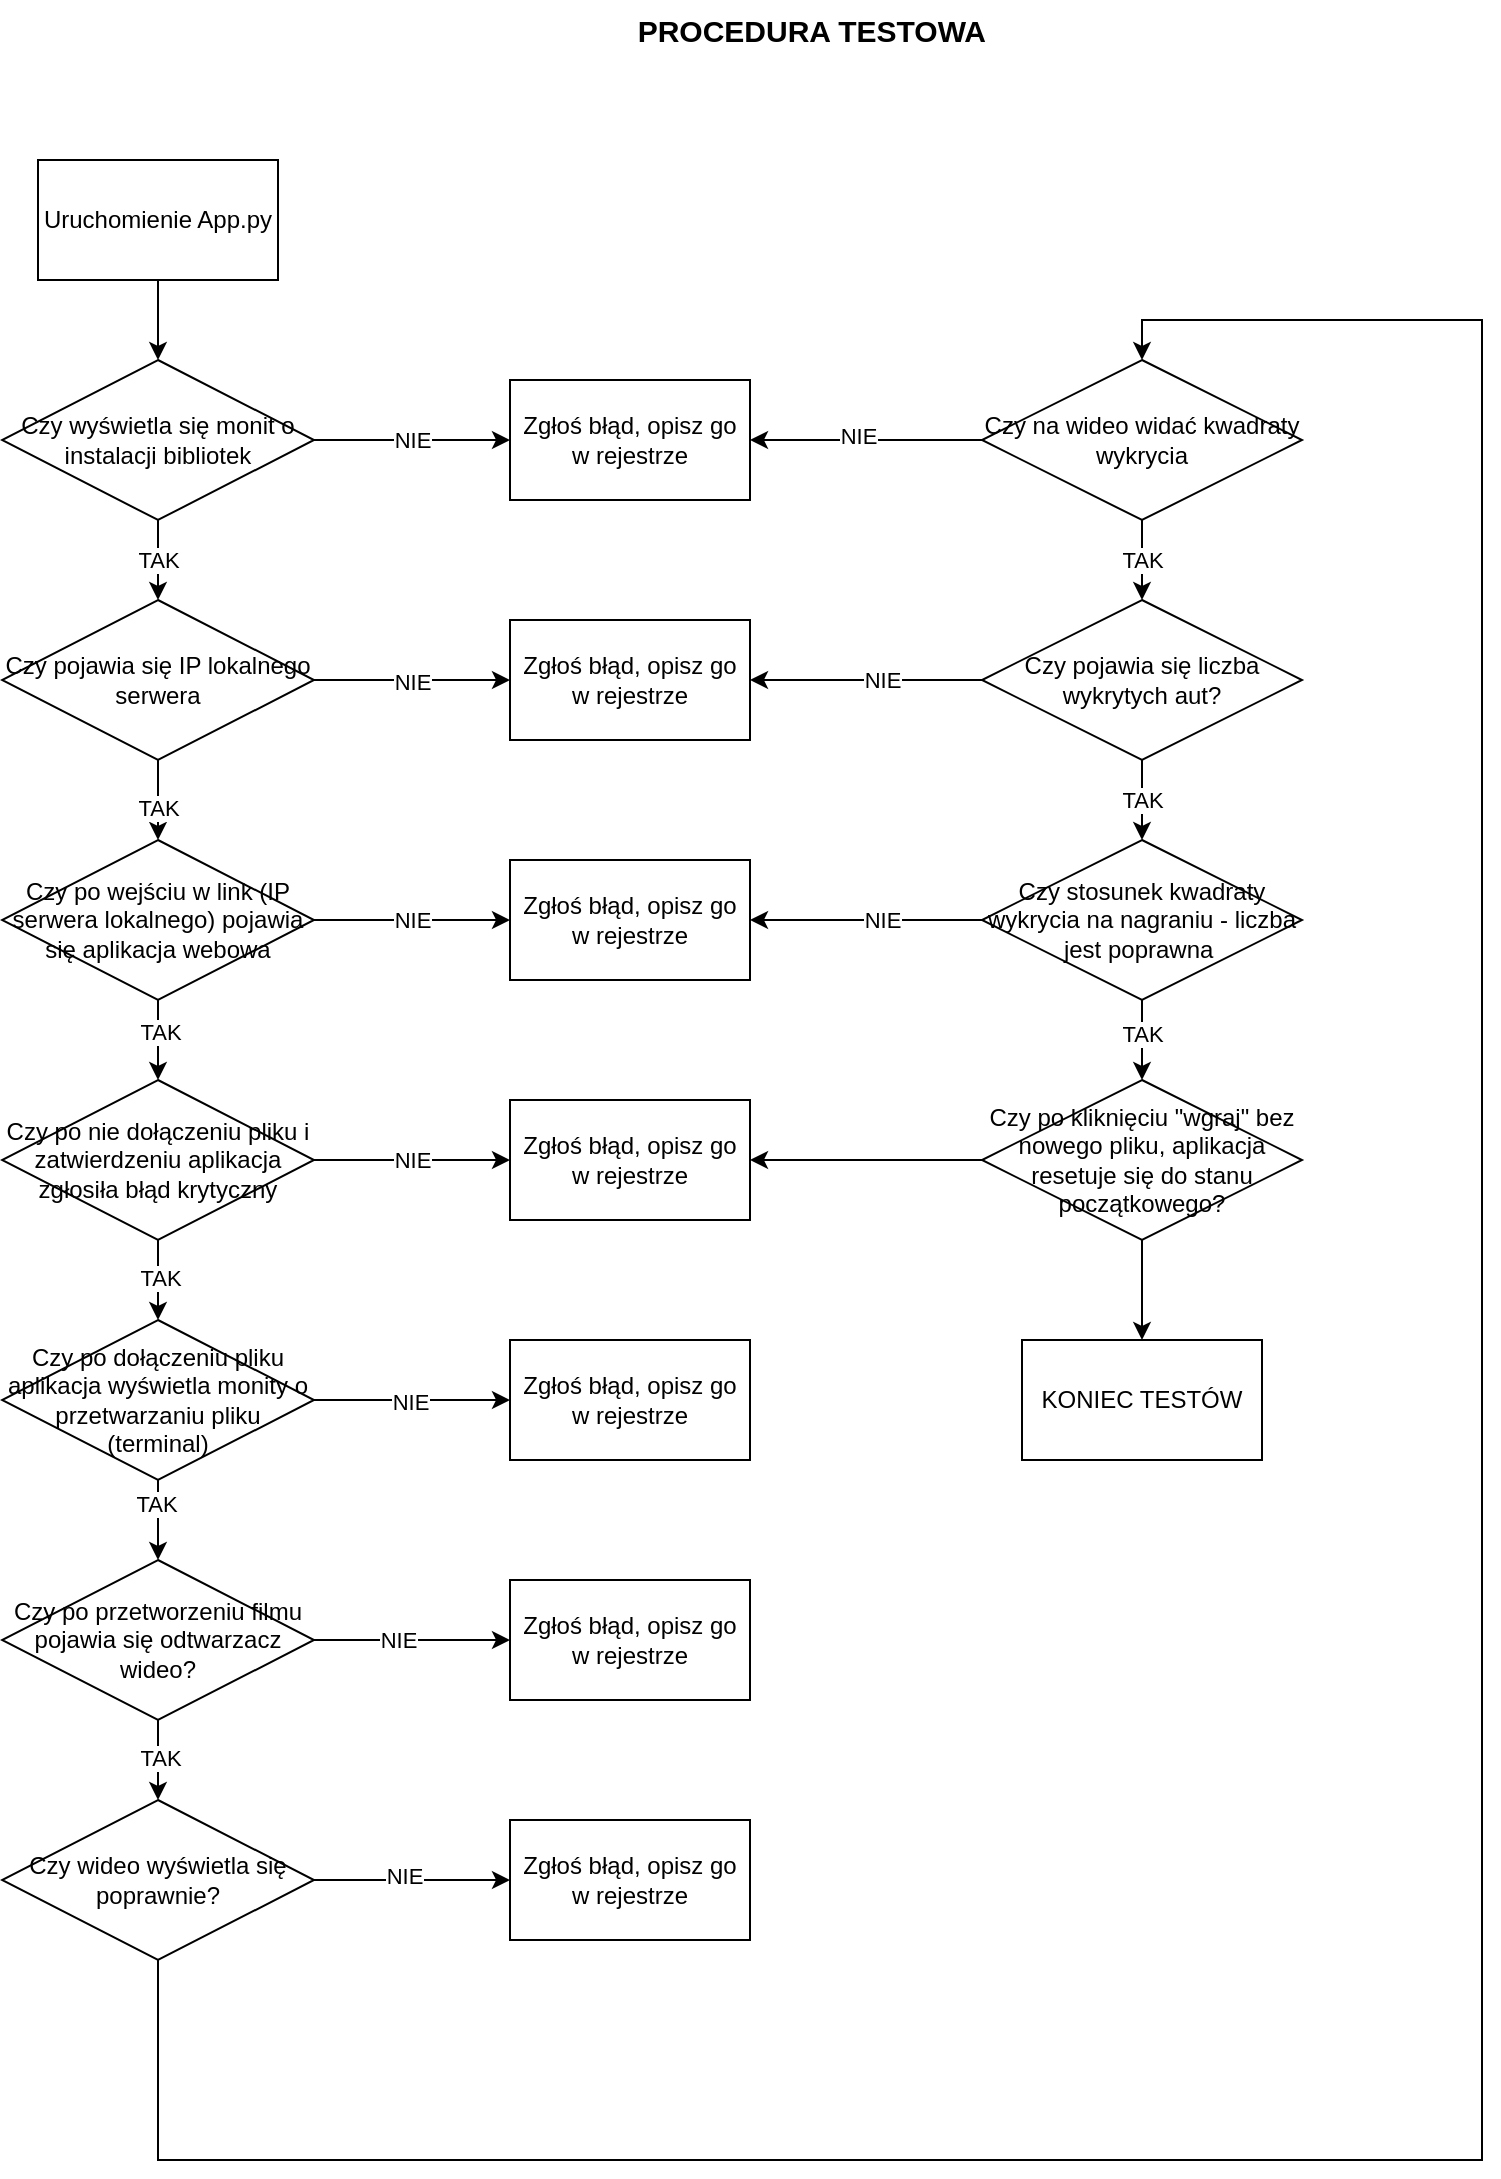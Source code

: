 <mxfile version="23.1.1" type="github">
  <diagram name="Strona-1" id="LoIhmsM3k1W91ekIoNwY">
    <mxGraphModel dx="2467" dy="1233" grid="1" gridSize="10" guides="1" tooltips="1" connect="1" arrows="1" fold="1" page="1" pageScale="1" pageWidth="827" pageHeight="1169" math="0" shadow="0">
      <root>
        <mxCell id="0" />
        <mxCell id="1" parent="0" />
        <mxCell id="0YZWf_vBpHwigLN9SsZy-22" value="" style="edgeStyle=orthogonalEdgeStyle;rounded=0;orthogonalLoop=1;jettySize=auto;html=1;" parent="1" source="0YZWf_vBpHwigLN9SsZy-18" target="0YZWf_vBpHwigLN9SsZy-21" edge="1">
          <mxGeometry relative="1" as="geometry" />
        </mxCell>
        <mxCell id="0YZWf_vBpHwigLN9SsZy-18" value="Uruchomienie App.py" style="rounded=0;whiteSpace=wrap;html=1;" parent="1" vertex="1">
          <mxGeometry x="38" y="100" width="120" height="60" as="geometry" />
        </mxCell>
        <mxCell id="0YZWf_vBpHwigLN9SsZy-24" value="NIE" style="edgeStyle=orthogonalEdgeStyle;rounded=0;orthogonalLoop=1;jettySize=auto;html=1;" parent="1" source="0YZWf_vBpHwigLN9SsZy-21" target="0YZWf_vBpHwigLN9SsZy-23" edge="1">
          <mxGeometry relative="1" as="geometry" />
        </mxCell>
        <mxCell id="0YZWf_vBpHwigLN9SsZy-26" value="TAK" style="edgeStyle=orthogonalEdgeStyle;rounded=0;orthogonalLoop=1;jettySize=auto;html=1;" parent="1" source="0YZWf_vBpHwigLN9SsZy-21" target="0YZWf_vBpHwigLN9SsZy-25" edge="1">
          <mxGeometry relative="1" as="geometry" />
        </mxCell>
        <mxCell id="0YZWf_vBpHwigLN9SsZy-21" value="Czy wyświetla się monit o instalacji bibliotek" style="rhombus;whiteSpace=wrap;html=1;rounded=0;" parent="1" vertex="1">
          <mxGeometry x="20" y="200" width="156" height="80" as="geometry" />
        </mxCell>
        <mxCell id="0YZWf_vBpHwigLN9SsZy-23" value="Zgłoś błąd, opisz go w rejestrze" style="whiteSpace=wrap;html=1;rounded=0;" parent="1" vertex="1">
          <mxGeometry x="274" y="210" width="120" height="60" as="geometry" />
        </mxCell>
        <mxCell id="0YZWf_vBpHwigLN9SsZy-28" value="NIE" style="edgeStyle=orthogonalEdgeStyle;rounded=0;orthogonalLoop=1;jettySize=auto;html=1;" parent="1" source="0YZWf_vBpHwigLN9SsZy-25" edge="1">
          <mxGeometry relative="1" as="geometry">
            <mxPoint x="274" y="360" as="targetPoint" />
          </mxGeometry>
        </mxCell>
        <mxCell id="0YZWf_vBpHwigLN9SsZy-32" value="TAK" style="edgeStyle=orthogonalEdgeStyle;rounded=0;orthogonalLoop=1;jettySize=auto;html=1;" parent="1" source="0YZWf_vBpHwigLN9SsZy-25" target="0YZWf_vBpHwigLN9SsZy-31" edge="1">
          <mxGeometry x="0.167" relative="1" as="geometry">
            <mxPoint as="offset" />
          </mxGeometry>
        </mxCell>
        <mxCell id="0YZWf_vBpHwigLN9SsZy-25" value="Czy pojawia się IP lokalnego serwera" style="rhombus;whiteSpace=wrap;html=1;rounded=0;" parent="1" vertex="1">
          <mxGeometry x="20" y="320" width="156" height="80" as="geometry" />
        </mxCell>
        <mxCell id="0YZWf_vBpHwigLN9SsZy-30" value="Zgłoś błąd, opisz go w rejestrze" style="whiteSpace=wrap;html=1;rounded=0;" parent="1" vertex="1">
          <mxGeometry x="274" y="330" width="120" height="60" as="geometry" />
        </mxCell>
        <mxCell id="0YZWf_vBpHwigLN9SsZy-35" value="NIE" style="edgeStyle=orthogonalEdgeStyle;rounded=0;orthogonalLoop=1;jettySize=auto;html=1;" parent="1" source="0YZWf_vBpHwigLN9SsZy-31" target="0YZWf_vBpHwigLN9SsZy-33" edge="1">
          <mxGeometry relative="1" as="geometry" />
        </mxCell>
        <mxCell id="0YZWf_vBpHwigLN9SsZy-37" value="" style="edgeStyle=orthogonalEdgeStyle;rounded=0;orthogonalLoop=1;jettySize=auto;html=1;" parent="1" source="0YZWf_vBpHwigLN9SsZy-31" target="0YZWf_vBpHwigLN9SsZy-36" edge="1">
          <mxGeometry relative="1" as="geometry" />
        </mxCell>
        <mxCell id="bgFscFfWbslKTT8saybT-1" value="TAK" style="edgeLabel;html=1;align=center;verticalAlign=middle;resizable=0;points=[];" vertex="1" connectable="0" parent="0YZWf_vBpHwigLN9SsZy-37">
          <mxGeometry x="-0.2" y="1" relative="1" as="geometry">
            <mxPoint as="offset" />
          </mxGeometry>
        </mxCell>
        <mxCell id="0YZWf_vBpHwigLN9SsZy-31" value="Czy po wejściu w link (IP serwera lokalnego) pojawia się aplikacja webowa" style="rhombus;whiteSpace=wrap;html=1;rounded=0;" parent="1" vertex="1">
          <mxGeometry x="20" y="440" width="156" height="80" as="geometry" />
        </mxCell>
        <mxCell id="0YZWf_vBpHwigLN9SsZy-33" value="Zgłoś błąd, opisz go w rejestrze" style="whiteSpace=wrap;html=1;rounded=0;" parent="1" vertex="1">
          <mxGeometry x="274" y="450" width="120" height="60" as="geometry" />
        </mxCell>
        <mxCell id="bgFscFfWbslKTT8saybT-3" value="" style="edgeStyle=orthogonalEdgeStyle;rounded=0;orthogonalLoop=1;jettySize=auto;html=1;" edge="1" parent="1" source="0YZWf_vBpHwigLN9SsZy-36" target="0YZWf_vBpHwigLN9SsZy-54">
          <mxGeometry relative="1" as="geometry" />
        </mxCell>
        <mxCell id="bgFscFfWbslKTT8saybT-10" value="TAK" style="edgeLabel;html=1;align=center;verticalAlign=middle;resizable=0;points=[];" vertex="1" connectable="0" parent="bgFscFfWbslKTT8saybT-3">
          <mxGeometry x="-0.05" y="1" relative="1" as="geometry">
            <mxPoint as="offset" />
          </mxGeometry>
        </mxCell>
        <mxCell id="0YZWf_vBpHwigLN9SsZy-36" value="Czy po nie dołączeniu pliku i zatwierdzeniu aplikacja zgłosiła błąd krytyczny" style="rhombus;whiteSpace=wrap;html=1;rounded=0;" parent="1" vertex="1">
          <mxGeometry x="20" y="560" width="156" height="80" as="geometry" />
        </mxCell>
        <mxCell id="0YZWf_vBpHwigLN9SsZy-49" value="NIE" style="edgeStyle=orthogonalEdgeStyle;rounded=0;orthogonalLoop=1;jettySize=auto;html=1;" parent="1" target="0YZWf_vBpHwigLN9SsZy-50" edge="1" source="0YZWf_vBpHwigLN9SsZy-36">
          <mxGeometry relative="1" as="geometry">
            <mxPoint x="176" y="760" as="sourcePoint" />
            <Array as="points" />
          </mxGeometry>
        </mxCell>
        <mxCell id="0YZWf_vBpHwigLN9SsZy-50" value="Zgłoś błąd, opisz go w rejestrze" style="whiteSpace=wrap;html=1;rounded=0;" parent="1" vertex="1">
          <mxGeometry x="274" y="570" width="120" height="60" as="geometry" />
        </mxCell>
        <mxCell id="bgFscFfWbslKTT8saybT-5" value="" style="edgeStyle=orthogonalEdgeStyle;rounded=0;orthogonalLoop=1;jettySize=auto;html=1;" edge="1" parent="1" source="0YZWf_vBpHwigLN9SsZy-54" target="bgFscFfWbslKTT8saybT-4">
          <mxGeometry relative="1" as="geometry" />
        </mxCell>
        <mxCell id="bgFscFfWbslKTT8saybT-6" value="NIE" style="edgeLabel;html=1;align=center;verticalAlign=middle;resizable=0;points=[];" vertex="1" connectable="0" parent="bgFscFfWbslKTT8saybT-5">
          <mxGeometry x="-0.02" y="-1" relative="1" as="geometry">
            <mxPoint as="offset" />
          </mxGeometry>
        </mxCell>
        <mxCell id="bgFscFfWbslKTT8saybT-8" value="" style="edgeStyle=orthogonalEdgeStyle;rounded=0;orthogonalLoop=1;jettySize=auto;html=1;" edge="1" parent="1" source="0YZWf_vBpHwigLN9SsZy-54" target="bgFscFfWbslKTT8saybT-7">
          <mxGeometry relative="1" as="geometry" />
        </mxCell>
        <mxCell id="bgFscFfWbslKTT8saybT-9" value="TAK" style="edgeLabel;html=1;align=center;verticalAlign=middle;resizable=0;points=[];" vertex="1" connectable="0" parent="bgFscFfWbslKTT8saybT-8">
          <mxGeometry x="-0.4" y="-1" relative="1" as="geometry">
            <mxPoint as="offset" />
          </mxGeometry>
        </mxCell>
        <mxCell id="0YZWf_vBpHwigLN9SsZy-54" value="Czy po dołączeniu pliku aplikacja wyświetla monity o przetwarzaniu pliku (terminal)" style="rhombus;whiteSpace=wrap;html=1;rounded=0;" parent="1" vertex="1">
          <mxGeometry x="20" y="680" width="156" height="80" as="geometry" />
        </mxCell>
        <mxCell id="0YZWf_vBpHwigLN9SsZy-66" value="PROCEDURA TESTOWA&amp;nbsp;" style="text;html=1;strokeColor=none;fillColor=none;align=center;verticalAlign=middle;whiteSpace=wrap;rounded=0;fontStyle=1;fontSize=15;" parent="1" vertex="1">
          <mxGeometry x="330" y="20" width="194" height="30" as="geometry" />
        </mxCell>
        <mxCell id="0YZWf_vBpHwigLN9SsZy-68" value="" style="edgeStyle=orthogonalEdgeStyle;rounded=0;orthogonalLoop=1;jettySize=auto;html=1;" parent="1" target="0YZWf_vBpHwigLN9SsZy-71" edge="1">
          <mxGeometry relative="1" as="geometry">
            <mxPoint x="518" y="130" as="sourcePoint" />
          </mxGeometry>
        </mxCell>
        <mxCell id="0YZWf_vBpHwigLN9SsZy-82" value="" style="edgeStyle=orthogonalEdgeStyle;rounded=0;orthogonalLoop=1;jettySize=auto;html=1;" parent="1" target="0YZWf_vBpHwigLN9SsZy-81" edge="1">
          <mxGeometry relative="1" as="geometry">
            <mxPoint x="518" y="250" as="sourcePoint" />
          </mxGeometry>
        </mxCell>
        <mxCell id="bgFscFfWbslKTT8saybT-4" value="Zgłoś błąd, opisz go w rejestrze" style="whiteSpace=wrap;html=1;rounded=0;" vertex="1" parent="1">
          <mxGeometry x="274" y="690" width="120" height="60" as="geometry" />
        </mxCell>
        <mxCell id="bgFscFfWbslKTT8saybT-12" value="" style="edgeStyle=orthogonalEdgeStyle;rounded=0;orthogonalLoop=1;jettySize=auto;html=1;" edge="1" parent="1" source="bgFscFfWbslKTT8saybT-7" target="bgFscFfWbslKTT8saybT-11">
          <mxGeometry relative="1" as="geometry" />
        </mxCell>
        <mxCell id="bgFscFfWbslKTT8saybT-13" value="NIE" style="edgeLabel;html=1;align=center;verticalAlign=middle;resizable=0;points=[];" vertex="1" connectable="0" parent="bgFscFfWbslKTT8saybT-12">
          <mxGeometry x="-0.143" relative="1" as="geometry">
            <mxPoint as="offset" />
          </mxGeometry>
        </mxCell>
        <mxCell id="bgFscFfWbslKTT8saybT-15" value="" style="edgeStyle=orthogonalEdgeStyle;rounded=0;orthogonalLoop=1;jettySize=auto;html=1;" edge="1" parent="1" source="bgFscFfWbslKTT8saybT-7" target="bgFscFfWbslKTT8saybT-14">
          <mxGeometry relative="1" as="geometry" />
        </mxCell>
        <mxCell id="bgFscFfWbslKTT8saybT-18" value="TAK" style="edgeLabel;html=1;align=center;verticalAlign=middle;resizable=0;points=[];" vertex="1" connectable="0" parent="bgFscFfWbslKTT8saybT-15">
          <mxGeometry x="-0.05" y="1" relative="1" as="geometry">
            <mxPoint as="offset" />
          </mxGeometry>
        </mxCell>
        <mxCell id="bgFscFfWbslKTT8saybT-7" value="Czy po przetworzeniu filmu pojawia się odtwarzacz wideo?" style="rhombus;whiteSpace=wrap;html=1;rounded=0;" vertex="1" parent="1">
          <mxGeometry x="20" y="800" width="156" height="80" as="geometry" />
        </mxCell>
        <mxCell id="bgFscFfWbslKTT8saybT-11" value="Zgłoś błąd, opisz go w rejestrze" style="whiteSpace=wrap;html=1;rounded=0;" vertex="1" parent="1">
          <mxGeometry x="274" y="810" width="120" height="60" as="geometry" />
        </mxCell>
        <mxCell id="bgFscFfWbslKTT8saybT-17" value="" style="edgeStyle=orthogonalEdgeStyle;rounded=0;orthogonalLoop=1;jettySize=auto;html=1;" edge="1" parent="1" source="bgFscFfWbslKTT8saybT-14" target="bgFscFfWbslKTT8saybT-16">
          <mxGeometry relative="1" as="geometry" />
        </mxCell>
        <mxCell id="bgFscFfWbslKTT8saybT-19" value="NIE" style="edgeLabel;html=1;align=center;verticalAlign=middle;resizable=0;points=[];" vertex="1" connectable="0" parent="bgFscFfWbslKTT8saybT-17">
          <mxGeometry x="-0.082" y="2" relative="1" as="geometry">
            <mxPoint as="offset" />
          </mxGeometry>
        </mxCell>
        <mxCell id="bgFscFfWbslKTT8saybT-24" style="edgeStyle=orthogonalEdgeStyle;rounded=0;orthogonalLoop=1;jettySize=auto;html=1;entryX=0.5;entryY=0;entryDx=0;entryDy=0;" edge="1" parent="1" source="bgFscFfWbslKTT8saybT-14" target="bgFscFfWbslKTT8saybT-20">
          <mxGeometry relative="1" as="geometry">
            <mxPoint x="610" y="610" as="targetPoint" />
            <Array as="points">
              <mxPoint x="98" y="1100" />
              <mxPoint x="760" y="1100" />
              <mxPoint x="760" y="180" />
              <mxPoint x="590" y="180" />
            </Array>
          </mxGeometry>
        </mxCell>
        <mxCell id="bgFscFfWbslKTT8saybT-14" value="Czy wideo wyświetla się poprawnie?" style="rhombus;whiteSpace=wrap;html=1;rounded=0;" vertex="1" parent="1">
          <mxGeometry x="20" y="920" width="156" height="80" as="geometry" />
        </mxCell>
        <mxCell id="bgFscFfWbslKTT8saybT-16" value="Zgłoś błąd, opisz go w rejestrze" style="whiteSpace=wrap;html=1;rounded=0;" vertex="1" parent="1">
          <mxGeometry x="274" y="930" width="120" height="60" as="geometry" />
        </mxCell>
        <mxCell id="bgFscFfWbslKTT8saybT-27" style="edgeStyle=orthogonalEdgeStyle;rounded=0;orthogonalLoop=1;jettySize=auto;html=1;exitX=0;exitY=0.5;exitDx=0;exitDy=0;" edge="1" parent="1" source="bgFscFfWbslKTT8saybT-20" target="0YZWf_vBpHwigLN9SsZy-23">
          <mxGeometry relative="1" as="geometry" />
        </mxCell>
        <mxCell id="bgFscFfWbslKTT8saybT-28" value="NIE" style="edgeLabel;html=1;align=center;verticalAlign=middle;resizable=0;points=[];" vertex="1" connectable="0" parent="bgFscFfWbslKTT8saybT-27">
          <mxGeometry x="0.077" y="-2" relative="1" as="geometry">
            <mxPoint as="offset" />
          </mxGeometry>
        </mxCell>
        <mxCell id="bgFscFfWbslKTT8saybT-30" value="TAK" style="edgeStyle=orthogonalEdgeStyle;rounded=0;orthogonalLoop=1;jettySize=auto;html=1;" edge="1" parent="1" source="bgFscFfWbslKTT8saybT-20" target="bgFscFfWbslKTT8saybT-29">
          <mxGeometry relative="1" as="geometry" />
        </mxCell>
        <mxCell id="bgFscFfWbslKTT8saybT-20" value="Czy na wideo widać kwadraty wykrycia" style="rhombus;whiteSpace=wrap;html=1;rounded=0;" vertex="1" parent="1">
          <mxGeometry x="510" y="200" width="160" height="80" as="geometry" />
        </mxCell>
        <mxCell id="bgFscFfWbslKTT8saybT-31" value="" style="edgeStyle=orthogonalEdgeStyle;rounded=0;orthogonalLoop=1;jettySize=auto;html=1;" edge="1" parent="1" source="bgFscFfWbslKTT8saybT-29" target="0YZWf_vBpHwigLN9SsZy-30">
          <mxGeometry relative="1" as="geometry" />
        </mxCell>
        <mxCell id="bgFscFfWbslKTT8saybT-32" value="NIE" style="edgeLabel;html=1;align=center;verticalAlign=middle;resizable=0;points=[];" vertex="1" connectable="0" parent="bgFscFfWbslKTT8saybT-31">
          <mxGeometry x="-0.379" y="2" relative="1" as="geometry">
            <mxPoint x="-14" y="-2" as="offset" />
          </mxGeometry>
        </mxCell>
        <mxCell id="bgFscFfWbslKTT8saybT-34" value="TAK" style="edgeStyle=orthogonalEdgeStyle;rounded=0;orthogonalLoop=1;jettySize=auto;html=1;" edge="1" parent="1" source="bgFscFfWbslKTT8saybT-29" target="bgFscFfWbslKTT8saybT-33">
          <mxGeometry relative="1" as="geometry" />
        </mxCell>
        <mxCell id="bgFscFfWbslKTT8saybT-29" value="Czy pojawia się liczba wykrytych aut?" style="rhombus;whiteSpace=wrap;html=1;rounded=0;" vertex="1" parent="1">
          <mxGeometry x="510" y="320" width="160" height="80" as="geometry" />
        </mxCell>
        <mxCell id="bgFscFfWbslKTT8saybT-35" style="edgeStyle=orthogonalEdgeStyle;rounded=0;orthogonalLoop=1;jettySize=auto;html=1;entryX=1;entryY=0.5;entryDx=0;entryDy=0;exitX=0;exitY=0.5;exitDx=0;exitDy=0;" edge="1" parent="1" source="bgFscFfWbslKTT8saybT-33" target="0YZWf_vBpHwigLN9SsZy-33">
          <mxGeometry relative="1" as="geometry">
            <mxPoint x="450" y="525" as="sourcePoint" />
          </mxGeometry>
        </mxCell>
        <mxCell id="bgFscFfWbslKTT8saybT-38" value="NIE" style="edgeLabel;html=1;align=center;verticalAlign=middle;resizable=0;points=[];" vertex="1" connectable="0" parent="bgFscFfWbslKTT8saybT-35">
          <mxGeometry x="0.035" y="6" relative="1" as="geometry">
            <mxPoint x="10" y="-6" as="offset" />
          </mxGeometry>
        </mxCell>
        <mxCell id="bgFscFfWbslKTT8saybT-40" value="" style="edgeStyle=orthogonalEdgeStyle;rounded=0;orthogonalLoop=1;jettySize=auto;html=1;" edge="1" parent="1" source="bgFscFfWbslKTT8saybT-33" target="bgFscFfWbslKTT8saybT-39">
          <mxGeometry relative="1" as="geometry" />
        </mxCell>
        <mxCell id="bgFscFfWbslKTT8saybT-41" value="TAK" style="edgeLabel;html=1;align=center;verticalAlign=middle;resizable=0;points=[];" vertex="1" connectable="0" parent="bgFscFfWbslKTT8saybT-40">
          <mxGeometry x="-0.175" y="2" relative="1" as="geometry">
            <mxPoint x="-2" as="offset" />
          </mxGeometry>
        </mxCell>
        <mxCell id="bgFscFfWbslKTT8saybT-33" value="Czy stosunek kwadraty wykrycia na nagraniu - liczba jest poprawna&amp;nbsp;" style="rhombus;whiteSpace=wrap;html=1;rounded=0;" vertex="1" parent="1">
          <mxGeometry x="510" y="440" width="160" height="80" as="geometry" />
        </mxCell>
        <mxCell id="bgFscFfWbslKTT8saybT-42" style="edgeStyle=orthogonalEdgeStyle;rounded=0;orthogonalLoop=1;jettySize=auto;html=1;exitX=0;exitY=0.5;exitDx=0;exitDy=0;entryX=1;entryY=0.5;entryDx=0;entryDy=0;" edge="1" parent="1" source="bgFscFfWbslKTT8saybT-39" target="0YZWf_vBpHwigLN9SsZy-50">
          <mxGeometry relative="1" as="geometry" />
        </mxCell>
        <mxCell id="bgFscFfWbslKTT8saybT-44" value="" style="edgeStyle=orthogonalEdgeStyle;rounded=0;orthogonalLoop=1;jettySize=auto;html=1;" edge="1" parent="1" source="bgFscFfWbslKTT8saybT-39" target="bgFscFfWbslKTT8saybT-43">
          <mxGeometry relative="1" as="geometry" />
        </mxCell>
        <mxCell id="bgFscFfWbslKTT8saybT-39" value="Czy po kliknięciu &quot;wgraj&quot; bez nowego pliku, aplikacja resetuje się do stanu początkowego?" style="rhombus;whiteSpace=wrap;html=1;rounded=0;" vertex="1" parent="1">
          <mxGeometry x="510" y="560" width="160" height="80" as="geometry" />
        </mxCell>
        <mxCell id="bgFscFfWbslKTT8saybT-43" value="KONIEC TESTÓW" style="whiteSpace=wrap;html=1;rounded=0;" vertex="1" parent="1">
          <mxGeometry x="530" y="690" width="120" height="60" as="geometry" />
        </mxCell>
      </root>
    </mxGraphModel>
  </diagram>
</mxfile>
